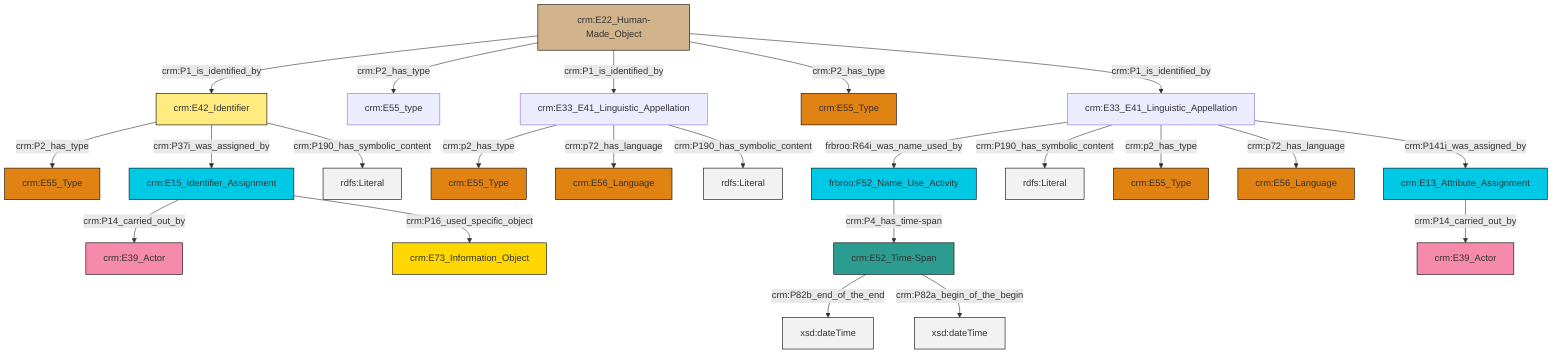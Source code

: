 graph TD
classDef Literal fill:#f2f2f2,stroke:#000000;
classDef CRM_Entity fill:#FFFFFF,stroke:#000000;
classDef Temporal_Entity fill:#00C9E6, stroke:#000000;
classDef Type fill:#E18312, stroke:#000000;
classDef Time-Span fill:#2C9C91, stroke:#000000;
classDef Appellation fill:#FFEB7F, stroke:#000000;
classDef Place fill:#008836, stroke:#000000;
classDef Persistent_Item fill:#B266B2, stroke:#000000;
classDef Conceptual_Object fill:#FFD700, stroke:#000000;
classDef Physical_Thing fill:#D2B48C, stroke:#000000;
classDef Actor fill:#f58aad, stroke:#000000;
classDef PC_Classes fill:#4ce600, stroke:#000000;
classDef Multi fill:#cccccc,stroke:#000000;

0["crm:E33_E41_Linguistic_Appellation"]:::Default -->|frbroo:R64i_was_name_used_by| 1["frbroo:F52_Name_Use_Activity"]:::Temporal_Entity
4["crm:E52_Time-Span"]:::Time-Span -->|crm:P82b_end_of_the_end| 5[xsd:dateTime]:::Literal
8["crm:E22_Human-Made_Object"]:::Physical_Thing -->|crm:P1_is_identified_by| 9["crm:E42_Identifier"]:::Appellation
8["crm:E22_Human-Made_Object"]:::Physical_Thing -->|crm:P2_has_type| 10["crm:E55_type"]:::Default
2["crm:E13_Attribute_Assignment"]:::Temporal_Entity -->|crm:P14_carried_out_by| 11["crm:E39_Actor"]:::Actor
8["crm:E22_Human-Made_Object"]:::Physical_Thing -->|crm:P1_is_identified_by| 12["crm:E33_E41_Linguistic_Appellation"]:::Default
0["crm:E33_E41_Linguistic_Appellation"]:::Default -->|crm:P190_has_symbolic_content| 13[rdfs:Literal]:::Literal
0["crm:E33_E41_Linguistic_Appellation"]:::Default -->|crm:p2_has_type| 14["crm:E55_Type"]:::Type
12["crm:E33_E41_Linguistic_Appellation"]:::Default -->|crm:p2_has_type| 6["crm:E55_Type"]:::Type
0["crm:E33_E41_Linguistic_Appellation"]:::Default -->|crm:p72_has_language| 15["crm:E56_Language"]:::Type
4["crm:E52_Time-Span"]:::Time-Span -->|crm:P82a_begin_of_the_begin| 20[xsd:dateTime]:::Literal
12["crm:E33_E41_Linguistic_Appellation"]:::Default -->|crm:p72_has_language| 24["crm:E56_Language"]:::Type
1["frbroo:F52_Name_Use_Activity"]:::Temporal_Entity -->|crm:P4_has_time-span| 4["crm:E52_Time-Span"]:::Time-Span
8["crm:E22_Human-Made_Object"]:::Physical_Thing -->|crm:P2_has_type| 27["crm:E55_Type"]:::Type
29["crm:E15_Identifier_Assignment"]:::Temporal_Entity -->|crm:P14_carried_out_by| 30["crm:E39_Actor"]:::Actor
12["crm:E33_E41_Linguistic_Appellation"]:::Default -->|crm:P190_has_symbolic_content| 33[rdfs:Literal]:::Literal
9["crm:E42_Identifier"]:::Appellation -->|crm:P2_has_type| 21["crm:E55_Type"]:::Type
8["crm:E22_Human-Made_Object"]:::Physical_Thing -->|crm:P1_is_identified_by| 0["crm:E33_E41_Linguistic_Appellation"]:::Default
29["crm:E15_Identifier_Assignment"]:::Temporal_Entity -->|crm:P16_used_specific_object| 34["crm:E73_Information_Object"]:::Conceptual_Object
9["crm:E42_Identifier"]:::Appellation -->|crm:P37i_was_assigned_by| 29["crm:E15_Identifier_Assignment"]:::Temporal_Entity
9["crm:E42_Identifier"]:::Appellation -->|crm:P190_has_symbolic_content| 40[rdfs:Literal]:::Literal
0["crm:E33_E41_Linguistic_Appellation"]:::Default -->|crm:P141i_was_assigned_by| 2["crm:E13_Attribute_Assignment"]:::Temporal_Entity